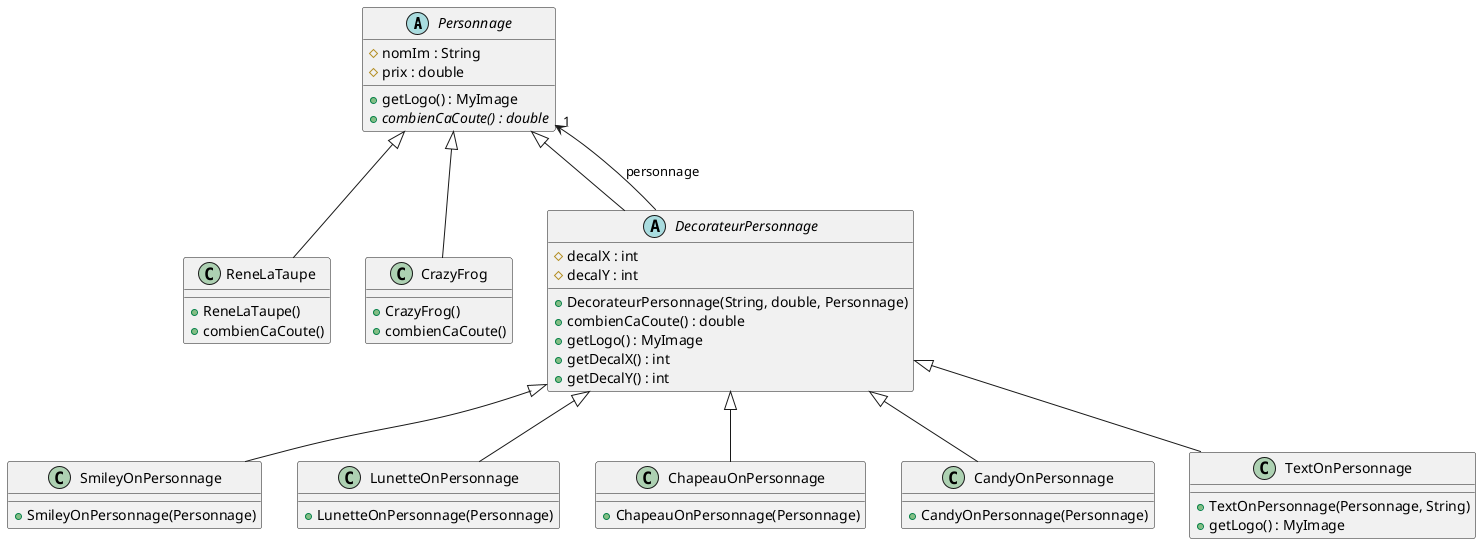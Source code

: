 @startuml
abstract class Personnage {
    # nomIm : String
    # prix : double
    + getLogo() : MyImage
    + {abstract} combienCaCoute() : double
}

class ReneLaTaupe {
    + ReneLaTaupe()
    + combienCaCoute()
}

class CrazyFrog {
    + CrazyFrog()
    + combienCaCoute()
}

abstract class DecorateurPersonnage {
    # decalX : int
    # decalY : int
    + DecorateurPersonnage(String, double, Personnage)
    + combienCaCoute() : double
    + getLogo() : MyImage
    + getDecalX() : int
    + getDecalY() : int
}

class SmileyOnPersonnage {
    + SmileyOnPersonnage(Personnage)
}

class LunetteOnPersonnage {
    + LunetteOnPersonnage(Personnage)
}

class ChapeauOnPersonnage {
    + ChapeauOnPersonnage(Personnage)
}

class CandyOnPersonnage {
    + CandyOnPersonnage(Personnage)
}

class TextOnPersonnage {
    + TextOnPersonnage(Personnage, String)
    + getLogo() : MyImage
}

Personnage <|-- ReneLaTaupe
Personnage <|-- CrazyFrog
Personnage <|-- DecorateurPersonnage
Personnage "1" <-- DecorateurPersonnage : personnage
DecorateurPersonnage <|-- SmileyOnPersonnage
DecorateurPersonnage <|-- LunetteOnPersonnage
DecorateurPersonnage <|-- ChapeauOnPersonnage
DecorateurPersonnage <|-- CandyOnPersonnage
DecorateurPersonnage <|-- TextOnPersonnage


@enduml